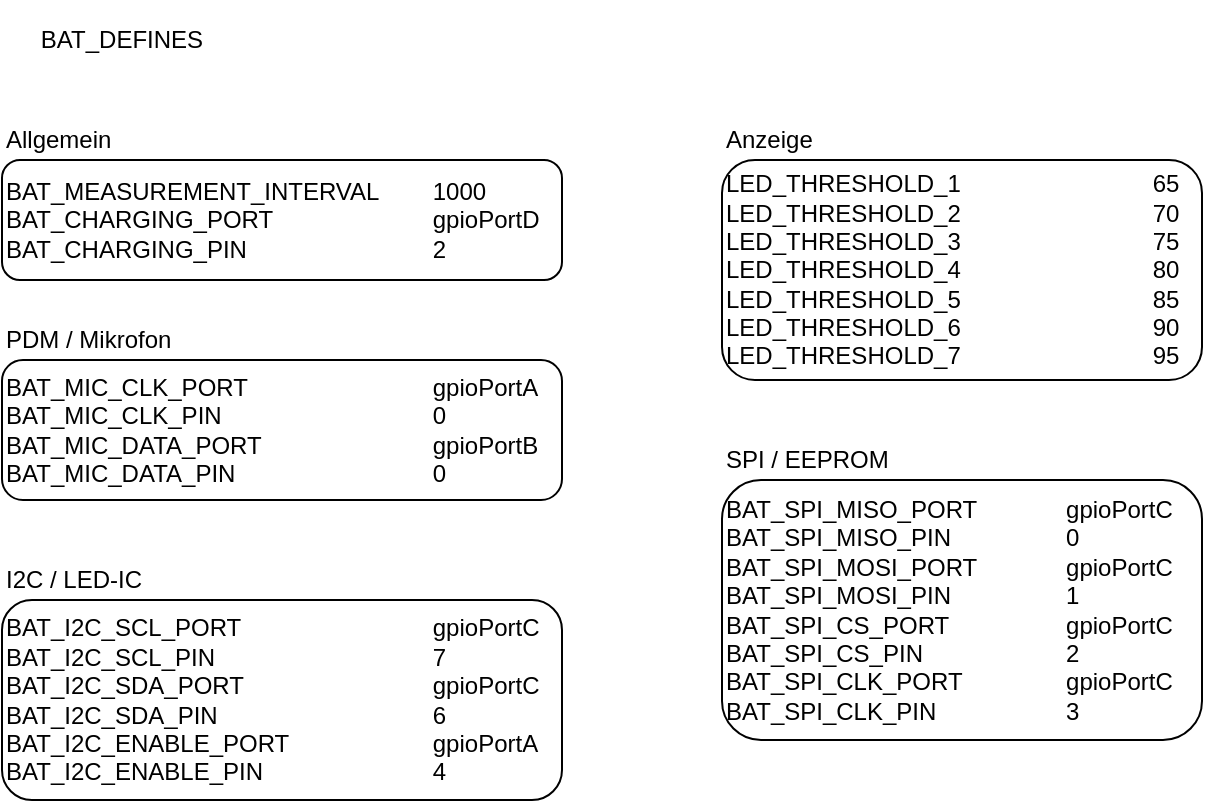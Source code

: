 <mxfile version="18.1.3" type="device"><diagram id="INcF-w_3q2-MSWeQ9I5T" name="Seite-1"><mxGraphModel dx="865" dy="541" grid="1" gridSize="10" guides="1" tooltips="1" connect="1" arrows="1" fold="1" page="1" pageScale="1" pageWidth="827" pageHeight="1169" math="0" shadow="0"><root><mxCell id="0"/><mxCell id="1" parent="0"/><mxCell id="fVW50VjonKrhS7A89pL4-3" value="BAT_DEFINES" style="text;html=1;strokeColor=none;fillColor=none;align=center;verticalAlign=middle;whiteSpace=wrap;rounded=0;" vertex="1" parent="1"><mxGeometry x="120" y="360" width="120" height="40" as="geometry"/></mxCell><mxCell id="fVW50VjonKrhS7A89pL4-15" value="BAT_MEASUREMENT_INTERVAL&lt;span style=&quot;&quot;&gt;&#9;&lt;span style=&quot;white-space: pre;&quot;&gt;&#9;&lt;/span&gt;&lt;/span&gt;1000&lt;br&gt;BAT_CHARGING_PORT&lt;span style=&quot;&quot;&gt;&#9;&lt;span style=&quot;white-space: pre;&quot;&gt;&#9;&lt;/span&gt;&lt;span style=&quot;white-space: pre;&quot;&gt;&#9;&lt;/span&gt;&lt;span style=&quot;white-space: pre;&quot;&gt;&#9;&lt;/span&gt;&lt;/span&gt;gpioPortD&lt;br&gt;BAT_CHARGING_PIN&lt;span style=&quot;white-space: pre;&quot;&gt;&#9;&lt;/span&gt;&lt;span style=&quot;white-space: pre;&quot;&gt;&#9;&lt;/span&gt;&lt;span style=&quot;white-space: pre;&quot;&gt;&#9;&lt;/span&gt;&lt;span style=&quot;white-space: pre;&quot;&gt;&#9;&lt;/span&gt;2" style="rounded=1;whiteSpace=wrap;html=1;align=left;" vertex="1" parent="1"><mxGeometry x="120" y="440" width="280" height="60" as="geometry"/></mxCell><mxCell id="fVW50VjonKrhS7A89pL4-59" value="Allgemein" style="text;html=1;strokeColor=none;fillColor=none;align=left;verticalAlign=middle;whiteSpace=wrap;rounded=0;" vertex="1" parent="1"><mxGeometry x="120" y="420" width="110" height="20" as="geometry"/></mxCell><mxCell id="fVW50VjonKrhS7A89pL4-60" value="&lt;div&gt;BAT_MIC_CLK_PORT&amp;nbsp; &amp;nbsp; &lt;span style=&quot;white-space: pre;&quot;&gt;&#9;&lt;/span&gt;&lt;span style=&quot;white-space: pre;&quot;&gt;&#9;&lt;/span&gt;&lt;span style=&quot;white-space: pre;&quot;&gt;&#9;&lt;/span&gt;gpioPortA&lt;/div&gt;&lt;div&gt;BAT_MIC_CLK_PIN&amp;nbsp; &amp;nbsp; &amp;nbsp;&lt;span style=&quot;white-space: pre;&quot;&gt;&#9;&lt;/span&gt;&lt;span style=&quot;white-space: pre;&quot;&gt;&#9;&lt;/span&gt;&lt;span style=&quot;white-space: pre;&quot;&gt;&#9;&lt;/span&gt;&lt;span style=&quot;white-space: pre;&quot;&gt;&#9;&lt;/span&gt;0&lt;/div&gt;&lt;div&gt;BAT_MIC_DATA_PORT&amp;nbsp; &amp;nbsp;&lt;span style=&quot;white-space: pre;&quot;&gt;&#9;&lt;/span&gt;&lt;span style=&quot;white-space: pre;&quot;&gt;&#9;&lt;/span&gt;&lt;span style=&quot;white-space: pre;&quot;&gt;&#9;&lt;/span&gt;gpioPortB&lt;/div&gt;&lt;div&gt;BAT_MIC_DATA_PIN&amp;nbsp; &amp;nbsp; &lt;span style=&quot;white-space: pre;&quot;&gt;&#9;&lt;/span&gt;&lt;span style=&quot;white-space: pre;&quot;&gt;&#9;&lt;/span&gt;&lt;span style=&quot;white-space: pre;&quot;&gt;&#9;&lt;/span&gt;&lt;span style=&quot;white-space: pre;&quot;&gt;&#9;&lt;/span&gt;0&lt;/div&gt;" style="rounded=1;whiteSpace=wrap;html=1;align=left;" vertex="1" parent="1"><mxGeometry x="120" y="540" width="280" height="70" as="geometry"/></mxCell><mxCell id="fVW50VjonKrhS7A89pL4-61" value="&lt;div&gt;LED_THRESHOLD_1 &lt;span style=&quot;white-space: pre;&quot;&gt;&#9;&lt;/span&gt;&lt;span style=&quot;white-space: pre;&quot;&gt;&#9;&lt;/span&gt;&lt;span style=&quot;white-space: pre;&quot;&gt;&#9;&lt;/span&gt;&lt;span style=&quot;white-space: pre;&quot;&gt;&#9;&lt;/span&gt;65&amp;nbsp;&lt;/div&gt;&lt;div&gt;LED_THRESHOLD_2 &lt;span style=&quot;white-space: pre;&quot;&gt;&#9;&lt;/span&gt;&lt;span style=&quot;white-space: pre;&quot;&gt;&#9;&lt;/span&gt;&lt;span style=&quot;white-space: pre;&quot;&gt;&#9;&lt;/span&gt;&lt;span style=&quot;white-space: pre;&quot;&gt;&#9;&lt;/span&gt;70&amp;nbsp;&lt;/div&gt;&lt;div&gt;LED_THRESHOLD_3 &lt;span style=&quot;white-space: pre;&quot;&gt;&#9;&lt;/span&gt;&lt;span style=&quot;white-space: pre;&quot;&gt;&#9;&lt;/span&gt;&lt;span style=&quot;white-space: pre;&quot;&gt;&#9;&lt;/span&gt;&lt;span style=&quot;white-space: pre;&quot;&gt;&#9;&lt;/span&gt;75&lt;/div&gt;&lt;div&gt;LED_THRESHOLD_4 &lt;span style=&quot;white-space: pre;&quot;&gt;&#9;&lt;/span&gt;&lt;span style=&quot;white-space: pre;&quot;&gt;&#9;&lt;/span&gt;&lt;span style=&quot;white-space: pre;&quot;&gt;&#9;&lt;/span&gt;&lt;span style=&quot;white-space: pre;&quot;&gt;&#9;&lt;/span&gt;80&lt;/div&gt;&lt;div&gt;LED_THRESHOLD_5 &lt;span style=&quot;white-space: pre;&quot;&gt;&#9;&lt;/span&gt;&lt;span style=&quot;white-space: pre;&quot;&gt;&#9;&lt;/span&gt;&lt;span style=&quot;white-space: pre;&quot;&gt;&#9;&lt;/span&gt;&lt;span style=&quot;white-space: pre;&quot;&gt;&#9;&lt;/span&gt;85&lt;/div&gt;&lt;div&gt;LED_THRESHOLD_6 &lt;span style=&quot;white-space: pre;&quot;&gt;&#9;&lt;/span&gt;&lt;span style=&quot;white-space: pre;&quot;&gt;&#9;&lt;/span&gt;&lt;span style=&quot;white-space: pre;&quot;&gt;&#9;&lt;/span&gt;&lt;span style=&quot;white-space: pre;&quot;&gt;&#9;&lt;/span&gt;90&lt;/div&gt;&lt;div&gt;LED_THRESHOLD_7 &lt;span style=&quot;white-space: pre;&quot;&gt;&#9;&lt;/span&gt;&lt;span style=&quot;white-space: pre;&quot;&gt;&#9;&lt;/span&gt;&lt;span style=&quot;white-space: pre;&quot;&gt;&#9;&lt;/span&gt;&lt;span style=&quot;white-space: pre;&quot;&gt;&#9;&lt;/span&gt;95&lt;/div&gt;" style="rounded=1;html=1;align=left;whiteSpace=wrap;labelPosition=center;verticalLabelPosition=middle;verticalAlign=middle;" vertex="1" parent="1"><mxGeometry x="480" y="440" width="240" height="110" as="geometry"/></mxCell><mxCell id="fVW50VjonKrhS7A89pL4-63" value="PDM / Mikrofon" style="text;html=1;strokeColor=none;fillColor=none;align=left;verticalAlign=middle;whiteSpace=wrap;rounded=0;" vertex="1" parent="1"><mxGeometry x="120" y="520" width="110" height="20" as="geometry"/></mxCell><mxCell id="fVW50VjonKrhS7A89pL4-64" value="SPI / EEPROM" style="text;html=1;strokeColor=none;fillColor=none;align=left;verticalAlign=middle;whiteSpace=wrap;rounded=0;" vertex="1" parent="1"><mxGeometry x="480" y="580" width="110" height="20" as="geometry"/></mxCell><mxCell id="fVW50VjonKrhS7A89pL4-67" value="&lt;div&gt;BAT_I2C_SCL_PORT&amp;nbsp; &amp;nbsp; &lt;span style=&quot;white-space: pre;&quot;&gt;&#9;&lt;/span&gt;&lt;span style=&quot;white-space: pre;&quot;&gt;&#9;&lt;/span&gt;&lt;span style=&quot;white-space: pre;&quot;&gt;&#9;&lt;/span&gt;&lt;span style=&quot;white-space: pre;&quot;&gt;&#9;&lt;/span&gt;gpioPortC&lt;/div&gt;&lt;div&gt;BAT_I2C_SCL_PIN&amp;nbsp; &amp;nbsp; &amp;nbsp;&lt;span style=&quot;&quot;&gt;&#9;&lt;span style=&quot;white-space: pre;&quot;&gt;&#9;&lt;/span&gt;&lt;span style=&quot;white-space: pre;&quot;&gt;&#9;&lt;/span&gt;&lt;span style=&quot;white-space: pre;&quot;&gt;&#9;&lt;/span&gt;&lt;span style=&quot;white-space: pre;&quot;&gt;&#9;&lt;/span&gt;7&lt;/span&gt;&lt;/div&gt;&lt;div&gt;BAT_I2C_SDA_PORT&amp;nbsp; &amp;nbsp;&lt;span style=&quot;&quot;&gt;&#9;&lt;span style=&quot;white-space: pre;&quot;&gt;&#9;&lt;/span&gt;&lt;span style=&quot;white-space: pre;&quot;&gt;&#9;&lt;span style=&quot;white-space: pre;&quot;&gt;&#9;&lt;/span&gt;&lt;/span&gt;&lt;/span&gt;gpioPortC&lt;/div&gt;&lt;div&gt;BAT_I2C_SDA_PIN&amp;nbsp; &amp;nbsp; &lt;span style=&quot;white-space: pre;&quot;&gt;&#9;&lt;/span&gt;&lt;span style=&quot;white-space: pre;&quot;&gt;&#9;&lt;/span&gt;&lt;span style=&quot;white-space: pre;&quot;&gt;&#9;&lt;/span&gt;&lt;span style=&quot;white-space: pre;&quot;&gt;&#9;&lt;/span&gt;6&lt;/div&gt;&lt;div&gt;&lt;div&gt;BAT_I2C_ENABLE_PORT&amp;nbsp; &amp;nbsp;&lt;span style=&quot;&quot;&gt;&#9;&lt;span style=&quot;white-space: pre;&quot;&gt;&#9;&lt;/span&gt;&lt;span style=&quot;white-space: pre;&quot;&gt;&#9;&lt;/span&gt;&lt;span style=&quot;white-space: pre;&quot;&gt;&#9;&lt;/span&gt;&lt;/span&gt;gpioPortA&lt;/div&gt;&lt;div&gt;BAT_I2C_ENABLE_PIN&amp;nbsp; &amp;nbsp;&amp;nbsp;&lt;span style=&quot;&quot;&gt;&#9;&lt;span style=&quot;white-space: pre;&quot;&gt;&#9;&lt;/span&gt;&lt;span style=&quot;white-space: pre;&quot;&gt;&#9;&lt;/span&gt;&lt;span style=&quot;white-space: pre;&quot;&gt;&#9;&lt;/span&gt;4&lt;/span&gt;&lt;/div&gt;&lt;/div&gt;" style="rounded=1;whiteSpace=wrap;html=1;align=left;" vertex="1" parent="1"><mxGeometry x="120" y="660" width="280" height="100" as="geometry"/></mxCell><mxCell id="fVW50VjonKrhS7A89pL4-68" value="I2C / LED-IC" style="text;html=1;strokeColor=none;fillColor=none;align=left;verticalAlign=middle;whiteSpace=wrap;rounded=0;" vertex="1" parent="1"><mxGeometry x="120" y="640" width="110" height="20" as="geometry"/></mxCell><mxCell id="fVW50VjonKrhS7A89pL4-69" value="&lt;div&gt;BAT_SPI_MISO_PORT&amp;nbsp; &amp;nbsp;&lt;span style=&quot;&quot;&gt;&#9;&lt;span style=&quot;white-space: pre;&quot;&gt;&#9;&lt;/span&gt;&amp;nbsp; &amp;nbsp;&lt;/span&gt;gpioPortC&lt;/div&gt;&lt;div&gt;BAT_SPI_MISO_PIN&amp;nbsp; &amp;nbsp; &amp;nbsp;&lt;span style=&quot;&quot;&gt;&#9;&lt;span style=&quot;white-space: pre;&quot;&gt;&#9;&lt;/span&gt;&amp;nbsp; &amp;nbsp;0&lt;/span&gt;&lt;/div&gt;&lt;div&gt;BAT_SPI_MOSI_PORT&amp;nbsp; &amp;nbsp;&lt;span style=&quot;&quot;&gt;&#9;&lt;span style=&quot;white-space: pre;&quot;&gt;&#9;&lt;/span&gt;&amp;nbsp; &amp;nbsp;&lt;/span&gt;gpioPortC&lt;/div&gt;&lt;div&gt;BAT_SPI_MOSI_PIN&amp;nbsp; &amp;nbsp;&amp;nbsp;&lt;span style=&quot;white-space: pre;&quot;&gt;&#9;&lt;/span&gt;&lt;span style=&quot;white-space: pre;&quot;&gt;&#9;&lt;/span&gt;&amp;nbsp; &amp;nbsp;1&lt;/div&gt;&lt;div&gt;&lt;div&gt;BAT_SPI_CS_PORT&lt;span style=&quot;white-space: pre;&quot;&gt;&#9;&lt;/span&gt;&lt;span style=&quot;white-space: pre;&quot;&gt;&#9;&lt;/span&gt;&amp;nbsp; &amp;nbsp;gpioPortC&lt;/div&gt;&lt;div&gt;BAT_SPI_CS_PIN&lt;span style=&quot;white-space: pre;&quot;&gt;&#9;&lt;/span&gt;&lt;span style=&quot;white-space: pre;&quot;&gt;&#9;&lt;/span&gt;&lt;span style=&quot;white-space: pre;&quot;&gt;&#9;&lt;/span&gt;&amp;nbsp; &amp;nbsp;2&lt;/div&gt;&lt;/div&gt;&lt;div&gt;&lt;div&gt;BAT_SPI_CLK_PORT&amp;nbsp; &amp;nbsp;&amp;nbsp;&lt;span style=&quot;white-space: pre;&quot;&gt;&#9;&lt;/span&gt;&lt;span style=&quot;white-space: pre;&quot;&gt;&#9;&lt;/span&gt;&amp;nbsp; &amp;nbsp;gpioPortC&lt;/div&gt;&lt;div&gt;BAT_SPI_CLK_PIN&amp;nbsp; &amp;nbsp;&amp;nbsp;&amp;nbsp;&lt;span style=&quot;white-space: pre;&quot;&gt;&#9;&lt;/span&gt;&lt;span style=&quot;white-space: pre;&quot;&gt;&#9;&lt;/span&gt;&amp;nbsp; &amp;nbsp;3&lt;/div&gt;&lt;/div&gt;" style="rounded=1;whiteSpace=wrap;html=1;align=left;" vertex="1" parent="1"><mxGeometry x="480" y="600" width="240" height="130" as="geometry"/></mxCell><mxCell id="fVW50VjonKrhS7A89pL4-70" value="Anzeige" style="text;html=1;strokeColor=none;fillColor=none;align=left;verticalAlign=middle;whiteSpace=wrap;rounded=0;" vertex="1" parent="1"><mxGeometry x="480" y="420" width="110" height="20" as="geometry"/></mxCell></root></mxGraphModel></diagram></mxfile>